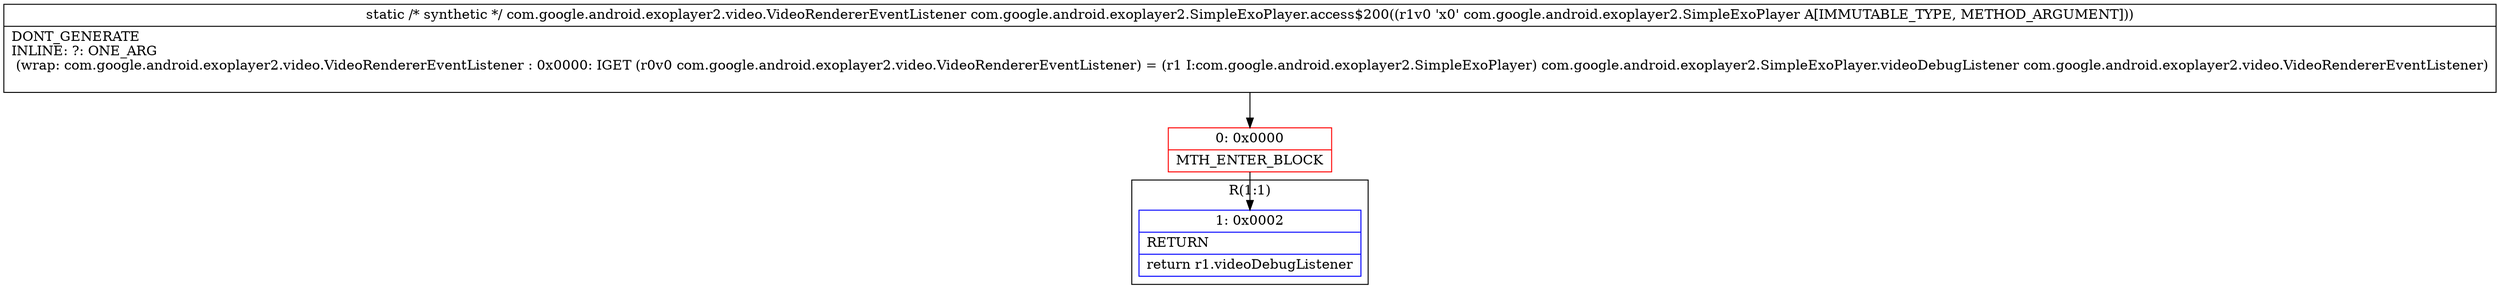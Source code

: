 digraph "CFG forcom.google.android.exoplayer2.SimpleExoPlayer.access$200(Lcom\/google\/android\/exoplayer2\/SimpleExoPlayer;)Lcom\/google\/android\/exoplayer2\/video\/VideoRendererEventListener;" {
subgraph cluster_Region_189740880 {
label = "R(1:1)";
node [shape=record,color=blue];
Node_1 [shape=record,label="{1\:\ 0x0002|RETURN\l|return r1.videoDebugListener\l}"];
}
Node_0 [shape=record,color=red,label="{0\:\ 0x0000|MTH_ENTER_BLOCK\l}"];
MethodNode[shape=record,label="{static \/* synthetic *\/ com.google.android.exoplayer2.video.VideoRendererEventListener com.google.android.exoplayer2.SimpleExoPlayer.access$200((r1v0 'x0' com.google.android.exoplayer2.SimpleExoPlayer A[IMMUTABLE_TYPE, METHOD_ARGUMENT]))  | DONT_GENERATE\lINLINE: ?: ONE_ARG  \l  (wrap: com.google.android.exoplayer2.video.VideoRendererEventListener : 0x0000: IGET  (r0v0 com.google.android.exoplayer2.video.VideoRendererEventListener) = (r1 I:com.google.android.exoplayer2.SimpleExoPlayer) com.google.android.exoplayer2.SimpleExoPlayer.videoDebugListener com.google.android.exoplayer2.video.VideoRendererEventListener)\l\l}"];
MethodNode -> Node_0;
Node_0 -> Node_1;
}

